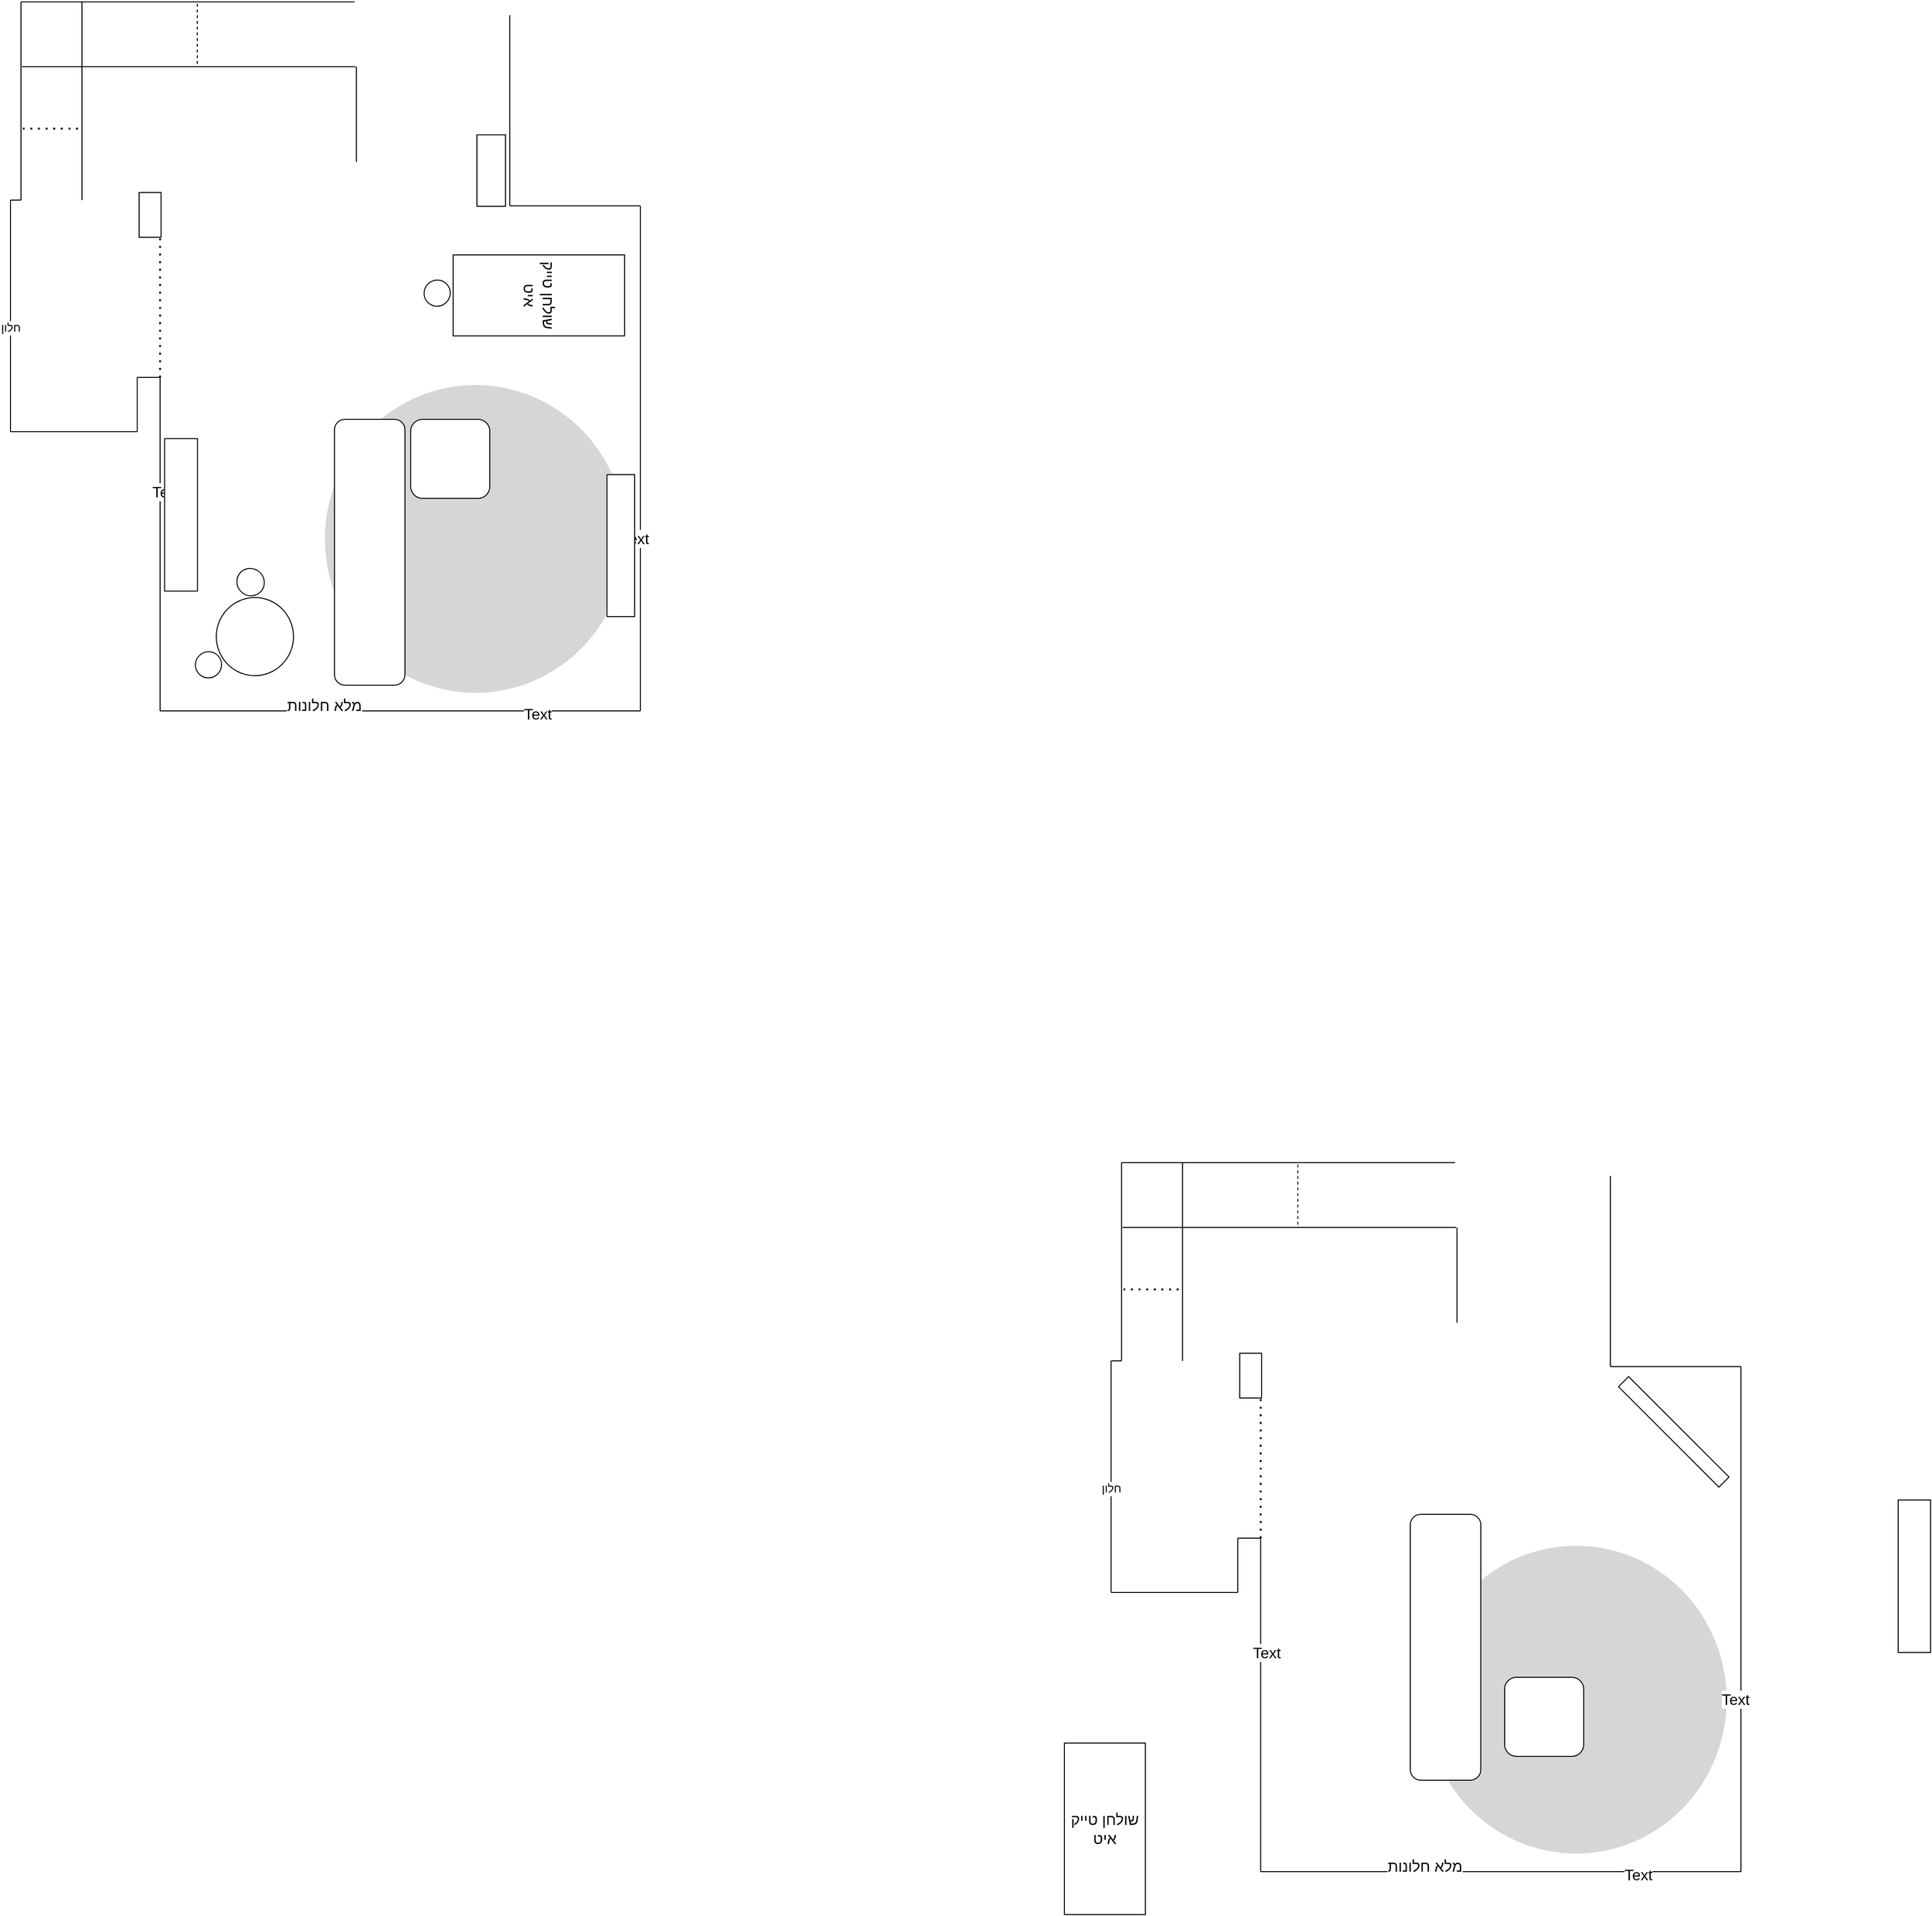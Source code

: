 <mxfile version="22.1.17" type="github">
  <diagram id="1IsKAp_z5Cbp1rZS8PP9" name="Page-1">
    <mxGraphModel dx="1268" dy="718" grid="0" gridSize="10" guides="1" tooltips="1" connect="1" arrows="1" fold="1" page="0" pageScale="1" pageWidth="827" pageHeight="1169" math="0" shadow="0">
      <root>
        <mxCell id="0" />
        <mxCell id="1" parent="0" />
        <mxCell id="WkrGRsVILk8Z9ovsLct5-10" value="" style="ellipse;whiteSpace=wrap;html=1;fontSize=16;strokeColor=none;fillColor=#D6D6D6;" vertex="1" parent="1">
          <mxGeometry x="-12" y="416" width="316" height="323" as="geometry" />
        </mxCell>
        <mxCell id="ZSqlHogMdSd6QK7gtKhj-2" value="" style="endArrow=none;html=1;rounded=0;fontSize=12;startSize=8;endSize=8;curved=1;" parent="1" edge="1">
          <mxGeometry width="50" height="50" relative="1" as="geometry">
            <mxPoint x="182" y="28" as="sourcePoint" />
            <mxPoint x="182" y="228" as="targetPoint" />
          </mxGeometry>
        </mxCell>
        <mxCell id="ZSqlHogMdSd6QK7gtKhj-4" value="" style="endArrow=none;html=1;rounded=0;fontSize=12;startSize=8;endSize=8;curved=1;" parent="1" edge="1">
          <mxGeometry width="50" height="50" relative="1" as="geometry">
            <mxPoint x="182" y="228" as="sourcePoint" />
            <mxPoint x="319" y="228" as="targetPoint" />
          </mxGeometry>
        </mxCell>
        <mxCell id="ZSqlHogMdSd6QK7gtKhj-5" value="" style="endArrow=none;html=1;rounded=0;fontSize=12;startSize=8;endSize=8;curved=1;" parent="1" edge="1">
          <mxGeometry width="50" height="50" relative="1" as="geometry">
            <mxPoint x="319" y="228" as="sourcePoint" />
            <mxPoint x="319" y="758" as="targetPoint" />
          </mxGeometry>
        </mxCell>
        <mxCell id="ZSqlHogMdSd6QK7gtKhj-6" value="Text" style="edgeLabel;html=1;align=center;verticalAlign=middle;resizable=0;points=[];fontSize=16;" parent="ZSqlHogMdSd6QK7gtKhj-5" vertex="1" connectable="0">
          <mxGeometry x="0.317" y="-6" relative="1" as="geometry">
            <mxPoint as="offset" />
          </mxGeometry>
        </mxCell>
        <mxCell id="ZSqlHogMdSd6QK7gtKhj-7" value="" style="endArrow=none;html=1;rounded=0;fontSize=12;startSize=8;endSize=8;curved=1;" parent="1" edge="1">
          <mxGeometry width="50" height="50" relative="1" as="geometry">
            <mxPoint x="319" y="758" as="sourcePoint" />
            <mxPoint x="-185" y="758" as="targetPoint" />
          </mxGeometry>
        </mxCell>
        <mxCell id="ZSqlHogMdSd6QK7gtKhj-8" value="מלא חלונות" style="edgeLabel;html=1;align=center;verticalAlign=middle;resizable=0;points=[];fontSize=16;" parent="ZSqlHogMdSd6QK7gtKhj-7" vertex="1" connectable="0">
          <mxGeometry x="0.317" y="-6" relative="1" as="geometry">
            <mxPoint as="offset" />
          </mxGeometry>
        </mxCell>
        <mxCell id="WkrGRsVILk8Z9ovsLct5-2" value="Text" style="edgeLabel;html=1;align=center;verticalAlign=middle;resizable=0;points=[];fontSize=16;" vertex="1" connectable="0" parent="ZSqlHogMdSd6QK7gtKhj-7">
          <mxGeometry x="-0.569" y="3" relative="1" as="geometry">
            <mxPoint as="offset" />
          </mxGeometry>
        </mxCell>
        <mxCell id="ZSqlHogMdSd6QK7gtKhj-9" value="" style="endArrow=none;html=1;rounded=0;fontSize=12;startSize=8;endSize=8;curved=1;" parent="1" edge="1">
          <mxGeometry width="50" height="50" relative="1" as="geometry">
            <mxPoint x="-185" y="758" as="sourcePoint" />
            <mxPoint x="-185" y="408" as="targetPoint" />
          </mxGeometry>
        </mxCell>
        <mxCell id="ZSqlHogMdSd6QK7gtKhj-10" value="Text" style="edgeLabel;html=1;align=center;verticalAlign=middle;resizable=0;points=[];fontSize=16;" parent="ZSqlHogMdSd6QK7gtKhj-9" vertex="1" connectable="0">
          <mxGeometry x="0.317" y="-6" relative="1" as="geometry">
            <mxPoint as="offset" />
          </mxGeometry>
        </mxCell>
        <mxCell id="ZSqlHogMdSd6QK7gtKhj-11" value="" style="endArrow=none;html=1;rounded=0;fontSize=12;startSize=8;endSize=8;curved=1;" parent="1" edge="1">
          <mxGeometry width="50" height="50" relative="1" as="geometry">
            <mxPoint x="-185" y="408" as="sourcePoint" />
            <mxPoint x="-209" y="408" as="targetPoint" />
          </mxGeometry>
        </mxCell>
        <mxCell id="ZSqlHogMdSd6QK7gtKhj-12" value="" style="endArrow=none;html=1;rounded=0;fontSize=12;startSize=8;endSize=8;curved=1;" parent="1" edge="1">
          <mxGeometry width="50" height="50" relative="1" as="geometry">
            <mxPoint x="-209" y="408" as="sourcePoint" />
            <mxPoint x="-209" y="465" as="targetPoint" />
          </mxGeometry>
        </mxCell>
        <mxCell id="ZSqlHogMdSd6QK7gtKhj-13" value="" style="endArrow=none;html=1;rounded=0;fontSize=12;startSize=8;endSize=8;curved=1;" parent="1" edge="1">
          <mxGeometry width="50" height="50" relative="1" as="geometry">
            <mxPoint x="-209" y="465" as="sourcePoint" />
            <mxPoint x="-342" y="465" as="targetPoint" />
          </mxGeometry>
        </mxCell>
        <mxCell id="ZSqlHogMdSd6QK7gtKhj-16" value="" style="endArrow=none;html=1;rounded=0;fontSize=12;startSize=8;endSize=8;curved=1;" parent="1" edge="1">
          <mxGeometry width="50" height="50" relative="1" as="geometry">
            <mxPoint x="-342" y="465" as="sourcePoint" />
            <mxPoint x="-342" y="412" as="targetPoint" />
          </mxGeometry>
        </mxCell>
        <mxCell id="ZSqlHogMdSd6QK7gtKhj-21" value="חלון" style="endArrow=none;html=1;rounded=0;fontSize=12;startSize=8;endSize=8;curved=1;" parent="1" edge="1">
          <mxGeometry width="50" height="50" relative="1" as="geometry">
            <mxPoint x="-342" y="412" as="sourcePoint" />
            <mxPoint x="-342" y="299" as="targetPoint" />
          </mxGeometry>
        </mxCell>
        <mxCell id="ZSqlHogMdSd6QK7gtKhj-22" value="" style="endArrow=none;html=1;rounded=0;fontSize=12;startSize=8;endSize=8;curved=1;" parent="1" edge="1">
          <mxGeometry width="50" height="50" relative="1" as="geometry">
            <mxPoint x="-331" y="222" as="sourcePoint" />
            <mxPoint x="-331" y="14" as="targetPoint" />
          </mxGeometry>
        </mxCell>
        <mxCell id="ZSqlHogMdSd6QK7gtKhj-24" value="" style="endArrow=none;html=1;rounded=0;fontSize=12;startSize=8;endSize=8;curved=1;" parent="1" edge="1">
          <mxGeometry width="50" height="50" relative="1" as="geometry">
            <mxPoint x="-342" y="299" as="sourcePoint" />
            <mxPoint x="-342" y="222" as="targetPoint" />
          </mxGeometry>
        </mxCell>
        <mxCell id="ZSqlHogMdSd6QK7gtKhj-25" value="" style="endArrow=none;html=1;rounded=0;fontSize=12;startSize=8;endSize=8;curved=1;" parent="1" edge="1">
          <mxGeometry width="50" height="50" relative="1" as="geometry">
            <mxPoint x="-342" y="222" as="sourcePoint" />
            <mxPoint x="-331" y="222" as="targetPoint" />
          </mxGeometry>
        </mxCell>
        <mxCell id="ZSqlHogMdSd6QK7gtKhj-26" value="" style="endArrow=none;html=1;rounded=0;fontSize=12;startSize=8;endSize=8;curved=1;" parent="1" edge="1">
          <mxGeometry width="50" height="50" relative="1" as="geometry">
            <mxPoint x="-331" y="14" as="sourcePoint" />
            <mxPoint x="19" y="14" as="targetPoint" />
          </mxGeometry>
        </mxCell>
        <mxCell id="ZSqlHogMdSd6QK7gtKhj-28" value="" style="endArrow=none;html=1;rounded=0;fontSize=12;startSize=8;endSize=8;curved=1;" parent="1" edge="1">
          <mxGeometry width="50" height="50" relative="1" as="geometry">
            <mxPoint x="-330" y="82" as="sourcePoint" />
            <mxPoint x="20" y="82" as="targetPoint" />
          </mxGeometry>
        </mxCell>
        <mxCell id="ZSqlHogMdSd6QK7gtKhj-29" value="" style="endArrow=none;dashed=1;html=1;rounded=0;fontSize=12;startSize=8;endSize=8;curved=1;" parent="1" edge="1">
          <mxGeometry width="50" height="50" relative="1" as="geometry">
            <mxPoint x="-146" y="79" as="sourcePoint" />
            <mxPoint x="-146" y="13" as="targetPoint" />
          </mxGeometry>
        </mxCell>
        <mxCell id="ZSqlHogMdSd6QK7gtKhj-31" value="" style="endArrow=none;html=1;rounded=0;fontSize=12;startSize=8;endSize=8;curved=1;" parent="1" edge="1">
          <mxGeometry width="50" height="50" relative="1" as="geometry">
            <mxPoint x="-267" y="222" as="sourcePoint" />
            <mxPoint x="-267" y="14" as="targetPoint" />
          </mxGeometry>
        </mxCell>
        <mxCell id="ZSqlHogMdSd6QK7gtKhj-32" value="" style="endArrow=none;dashed=1;html=1;dashPattern=1 3;strokeWidth=2;rounded=0;fontSize=12;startSize=8;endSize=8;curved=1;" parent="1" edge="1">
          <mxGeometry width="50" height="50" relative="1" as="geometry">
            <mxPoint x="-329" y="147" as="sourcePoint" />
            <mxPoint x="-267" y="147" as="targetPoint" />
          </mxGeometry>
        </mxCell>
        <mxCell id="ZSqlHogMdSd6QK7gtKhj-34" value="" style="rounded=0;whiteSpace=wrap;html=1;fontSize=16;" parent="1" vertex="1">
          <mxGeometry x="-207" y="214" width="23" height="47" as="geometry" />
        </mxCell>
        <mxCell id="ZSqlHogMdSd6QK7gtKhj-35" value="" style="endArrow=none;dashed=1;html=1;dashPattern=1 3;strokeWidth=2;rounded=0;fontSize=12;startSize=8;endSize=8;curved=1;" parent="1" edge="1">
          <mxGeometry width="50" height="50" relative="1" as="geometry">
            <mxPoint x="-185" y="408" as="sourcePoint" />
            <mxPoint x="-185" y="258" as="targetPoint" />
          </mxGeometry>
        </mxCell>
        <mxCell id="ZSqlHogMdSd6QK7gtKhj-36" value="" style="endArrow=none;html=1;rounded=0;fontSize=12;startSize=8;endSize=8;curved=1;" parent="1" edge="1">
          <mxGeometry width="50" height="50" relative="1" as="geometry">
            <mxPoint x="21" y="182" as="sourcePoint" />
            <mxPoint x="21" y="82" as="targetPoint" />
          </mxGeometry>
        </mxCell>
        <mxCell id="WkrGRsVILk8Z9ovsLct5-3" value="שולחן טייק איט" style="rounded=0;whiteSpace=wrap;html=1;fontSize=16;rotation=90;" vertex="1" parent="1">
          <mxGeometry x="170" y="232" width="85" height="180" as="geometry" />
        </mxCell>
        <mxCell id="WkrGRsVILk8Z9ovsLct5-4" value="" style="rounded=0;whiteSpace=wrap;html=1;fontSize=16;" vertex="1" parent="1">
          <mxGeometry x="284" y="510" width="29" height="149" as="geometry" />
        </mxCell>
        <mxCell id="WkrGRsVILk8Z9ovsLct5-7" value="" style="rounded=1;whiteSpace=wrap;html=1;fontSize=16;" vertex="1" parent="1">
          <mxGeometry x="-2" y="452" width="74" height="279" as="geometry" />
        </mxCell>
        <mxCell id="WkrGRsVILk8Z9ovsLct5-8" value="" style="rounded=1;whiteSpace=wrap;html=1;fontSize=16;rotation=0;" vertex="1" parent="1">
          <mxGeometry x="78" y="452" width="83" height="83" as="geometry" />
        </mxCell>
        <mxCell id="WkrGRsVILk8Z9ovsLct5-9" value="" style="rounded=0;whiteSpace=wrap;html=1;fontSize=16;rotation=90;" vertex="1" parent="1">
          <mxGeometry x="-243" y="535" width="160" height="34.5" as="geometry" />
        </mxCell>
        <mxCell id="WkrGRsVILk8Z9ovsLct5-13" value="" style="ellipse;whiteSpace=wrap;html=1;fontSize=16;strokeColor=none;fillColor=#D6D6D6;" vertex="1" parent="1">
          <mxGeometry x="1143" y="1634" width="316" height="323" as="geometry" />
        </mxCell>
        <mxCell id="WkrGRsVILk8Z9ovsLct5-14" value="" style="endArrow=none;html=1;rounded=0;fontSize=12;startSize=8;endSize=8;curved=1;" edge="1" parent="1">
          <mxGeometry width="50" height="50" relative="1" as="geometry">
            <mxPoint x="1337" y="1246" as="sourcePoint" />
            <mxPoint x="1337" y="1446" as="targetPoint" />
          </mxGeometry>
        </mxCell>
        <mxCell id="WkrGRsVILk8Z9ovsLct5-15" value="" style="endArrow=none;html=1;rounded=0;fontSize=12;startSize=8;endSize=8;curved=1;" edge="1" parent="1">
          <mxGeometry width="50" height="50" relative="1" as="geometry">
            <mxPoint x="1337" y="1446" as="sourcePoint" />
            <mxPoint x="1474" y="1446" as="targetPoint" />
          </mxGeometry>
        </mxCell>
        <mxCell id="WkrGRsVILk8Z9ovsLct5-16" value="" style="endArrow=none;html=1;rounded=0;fontSize=12;startSize=8;endSize=8;curved=1;" edge="1" parent="1">
          <mxGeometry width="50" height="50" relative="1" as="geometry">
            <mxPoint x="1474" y="1446" as="sourcePoint" />
            <mxPoint x="1474" y="1976" as="targetPoint" />
          </mxGeometry>
        </mxCell>
        <mxCell id="WkrGRsVILk8Z9ovsLct5-17" value="Text" style="edgeLabel;html=1;align=center;verticalAlign=middle;resizable=0;points=[];fontSize=16;" vertex="1" connectable="0" parent="WkrGRsVILk8Z9ovsLct5-16">
          <mxGeometry x="0.317" y="-6" relative="1" as="geometry">
            <mxPoint as="offset" />
          </mxGeometry>
        </mxCell>
        <mxCell id="WkrGRsVILk8Z9ovsLct5-18" value="" style="endArrow=none;html=1;rounded=0;fontSize=12;startSize=8;endSize=8;curved=1;" edge="1" parent="1">
          <mxGeometry width="50" height="50" relative="1" as="geometry">
            <mxPoint x="1474" y="1976" as="sourcePoint" />
            <mxPoint x="970" y="1976" as="targetPoint" />
          </mxGeometry>
        </mxCell>
        <mxCell id="WkrGRsVILk8Z9ovsLct5-19" value="מלא חלונות" style="edgeLabel;html=1;align=center;verticalAlign=middle;resizable=0;points=[];fontSize=16;" vertex="1" connectable="0" parent="WkrGRsVILk8Z9ovsLct5-18">
          <mxGeometry x="0.317" y="-6" relative="1" as="geometry">
            <mxPoint as="offset" />
          </mxGeometry>
        </mxCell>
        <mxCell id="WkrGRsVILk8Z9ovsLct5-20" value="Text" style="edgeLabel;html=1;align=center;verticalAlign=middle;resizable=0;points=[];fontSize=16;" vertex="1" connectable="0" parent="WkrGRsVILk8Z9ovsLct5-18">
          <mxGeometry x="-0.569" y="3" relative="1" as="geometry">
            <mxPoint as="offset" />
          </mxGeometry>
        </mxCell>
        <mxCell id="WkrGRsVILk8Z9ovsLct5-21" value="" style="endArrow=none;html=1;rounded=0;fontSize=12;startSize=8;endSize=8;curved=1;" edge="1" parent="1">
          <mxGeometry width="50" height="50" relative="1" as="geometry">
            <mxPoint x="970" y="1976" as="sourcePoint" />
            <mxPoint x="970" y="1626" as="targetPoint" />
          </mxGeometry>
        </mxCell>
        <mxCell id="WkrGRsVILk8Z9ovsLct5-22" value="Text" style="edgeLabel;html=1;align=center;verticalAlign=middle;resizable=0;points=[];fontSize=16;" vertex="1" connectable="0" parent="WkrGRsVILk8Z9ovsLct5-21">
          <mxGeometry x="0.317" y="-6" relative="1" as="geometry">
            <mxPoint as="offset" />
          </mxGeometry>
        </mxCell>
        <mxCell id="WkrGRsVILk8Z9ovsLct5-23" value="" style="endArrow=none;html=1;rounded=0;fontSize=12;startSize=8;endSize=8;curved=1;" edge="1" parent="1">
          <mxGeometry width="50" height="50" relative="1" as="geometry">
            <mxPoint x="970" y="1626" as="sourcePoint" />
            <mxPoint x="946" y="1626" as="targetPoint" />
          </mxGeometry>
        </mxCell>
        <mxCell id="WkrGRsVILk8Z9ovsLct5-24" value="" style="endArrow=none;html=1;rounded=0;fontSize=12;startSize=8;endSize=8;curved=1;" edge="1" parent="1">
          <mxGeometry width="50" height="50" relative="1" as="geometry">
            <mxPoint x="946" y="1626" as="sourcePoint" />
            <mxPoint x="946" y="1683" as="targetPoint" />
          </mxGeometry>
        </mxCell>
        <mxCell id="WkrGRsVILk8Z9ovsLct5-25" value="" style="endArrow=none;html=1;rounded=0;fontSize=12;startSize=8;endSize=8;curved=1;" edge="1" parent="1">
          <mxGeometry width="50" height="50" relative="1" as="geometry">
            <mxPoint x="946" y="1683" as="sourcePoint" />
            <mxPoint x="813" y="1683" as="targetPoint" />
          </mxGeometry>
        </mxCell>
        <mxCell id="WkrGRsVILk8Z9ovsLct5-26" value="" style="endArrow=none;html=1;rounded=0;fontSize=12;startSize=8;endSize=8;curved=1;" edge="1" parent="1">
          <mxGeometry width="50" height="50" relative="1" as="geometry">
            <mxPoint x="813" y="1683" as="sourcePoint" />
            <mxPoint x="813" y="1630" as="targetPoint" />
          </mxGeometry>
        </mxCell>
        <mxCell id="WkrGRsVILk8Z9ovsLct5-27" value="חלון" style="endArrow=none;html=1;rounded=0;fontSize=12;startSize=8;endSize=8;curved=1;" edge="1" parent="1">
          <mxGeometry width="50" height="50" relative="1" as="geometry">
            <mxPoint x="813" y="1630" as="sourcePoint" />
            <mxPoint x="813" y="1517" as="targetPoint" />
          </mxGeometry>
        </mxCell>
        <mxCell id="WkrGRsVILk8Z9ovsLct5-28" value="" style="endArrow=none;html=1;rounded=0;fontSize=12;startSize=8;endSize=8;curved=1;" edge="1" parent="1">
          <mxGeometry width="50" height="50" relative="1" as="geometry">
            <mxPoint x="824" y="1440" as="sourcePoint" />
            <mxPoint x="824" y="1232" as="targetPoint" />
          </mxGeometry>
        </mxCell>
        <mxCell id="WkrGRsVILk8Z9ovsLct5-29" value="" style="endArrow=none;html=1;rounded=0;fontSize=12;startSize=8;endSize=8;curved=1;" edge="1" parent="1">
          <mxGeometry width="50" height="50" relative="1" as="geometry">
            <mxPoint x="813" y="1517" as="sourcePoint" />
            <mxPoint x="813" y="1440" as="targetPoint" />
          </mxGeometry>
        </mxCell>
        <mxCell id="WkrGRsVILk8Z9ovsLct5-30" value="" style="endArrow=none;html=1;rounded=0;fontSize=12;startSize=8;endSize=8;curved=1;" edge="1" parent="1">
          <mxGeometry width="50" height="50" relative="1" as="geometry">
            <mxPoint x="813" y="1440" as="sourcePoint" />
            <mxPoint x="824" y="1440" as="targetPoint" />
          </mxGeometry>
        </mxCell>
        <mxCell id="WkrGRsVILk8Z9ovsLct5-31" value="" style="endArrow=none;html=1;rounded=0;fontSize=12;startSize=8;endSize=8;curved=1;" edge="1" parent="1">
          <mxGeometry width="50" height="50" relative="1" as="geometry">
            <mxPoint x="824" y="1232" as="sourcePoint" />
            <mxPoint x="1174" y="1232" as="targetPoint" />
          </mxGeometry>
        </mxCell>
        <mxCell id="WkrGRsVILk8Z9ovsLct5-32" value="" style="endArrow=none;html=1;rounded=0;fontSize=12;startSize=8;endSize=8;curved=1;" edge="1" parent="1">
          <mxGeometry width="50" height="50" relative="1" as="geometry">
            <mxPoint x="825" y="1300" as="sourcePoint" />
            <mxPoint x="1175" y="1300" as="targetPoint" />
          </mxGeometry>
        </mxCell>
        <mxCell id="WkrGRsVILk8Z9ovsLct5-33" value="" style="endArrow=none;dashed=1;html=1;rounded=0;fontSize=12;startSize=8;endSize=8;curved=1;" edge="1" parent="1">
          <mxGeometry width="50" height="50" relative="1" as="geometry">
            <mxPoint x="1009" y="1297" as="sourcePoint" />
            <mxPoint x="1009" y="1231" as="targetPoint" />
          </mxGeometry>
        </mxCell>
        <mxCell id="WkrGRsVILk8Z9ovsLct5-34" value="" style="endArrow=none;html=1;rounded=0;fontSize=12;startSize=8;endSize=8;curved=1;" edge="1" parent="1">
          <mxGeometry width="50" height="50" relative="1" as="geometry">
            <mxPoint x="888" y="1440" as="sourcePoint" />
            <mxPoint x="888" y="1232" as="targetPoint" />
          </mxGeometry>
        </mxCell>
        <mxCell id="WkrGRsVILk8Z9ovsLct5-35" value="" style="endArrow=none;dashed=1;html=1;dashPattern=1 3;strokeWidth=2;rounded=0;fontSize=12;startSize=8;endSize=8;curved=1;" edge="1" parent="1">
          <mxGeometry width="50" height="50" relative="1" as="geometry">
            <mxPoint x="826" y="1365" as="sourcePoint" />
            <mxPoint x="888" y="1365" as="targetPoint" />
          </mxGeometry>
        </mxCell>
        <mxCell id="WkrGRsVILk8Z9ovsLct5-36" value="" style="rounded=0;whiteSpace=wrap;html=1;fontSize=16;" vertex="1" parent="1">
          <mxGeometry x="948" y="1432" width="23" height="47" as="geometry" />
        </mxCell>
        <mxCell id="WkrGRsVILk8Z9ovsLct5-37" value="" style="endArrow=none;dashed=1;html=1;dashPattern=1 3;strokeWidth=2;rounded=0;fontSize=12;startSize=8;endSize=8;curved=1;" edge="1" parent="1">
          <mxGeometry width="50" height="50" relative="1" as="geometry">
            <mxPoint x="970" y="1626" as="sourcePoint" />
            <mxPoint x="970" y="1476" as="targetPoint" />
          </mxGeometry>
        </mxCell>
        <mxCell id="WkrGRsVILk8Z9ovsLct5-38" value="" style="endArrow=none;html=1;rounded=0;fontSize=12;startSize=8;endSize=8;curved=1;" edge="1" parent="1">
          <mxGeometry width="50" height="50" relative="1" as="geometry">
            <mxPoint x="1176" y="1400" as="sourcePoint" />
            <mxPoint x="1176" y="1300" as="targetPoint" />
          </mxGeometry>
        </mxCell>
        <mxCell id="WkrGRsVILk8Z9ovsLct5-39" value="שולחן טייק איט" style="rounded=0;whiteSpace=wrap;html=1;fontSize=16;rotation=0;" vertex="1" parent="1">
          <mxGeometry x="764" y="1841" width="85" height="180" as="geometry" />
        </mxCell>
        <mxCell id="WkrGRsVILk8Z9ovsLct5-40" value="" style="rounded=0;whiteSpace=wrap;html=1;fontSize=16;rotation=-45;" vertex="1" parent="1">
          <mxGeometry x="1396" y="1440" width="15" height="149" as="geometry" />
        </mxCell>
        <mxCell id="WkrGRsVILk8Z9ovsLct5-41" value="" style="rounded=1;whiteSpace=wrap;html=1;fontSize=16;" vertex="1" parent="1">
          <mxGeometry x="1127" y="1601" width="74" height="279" as="geometry" />
        </mxCell>
        <mxCell id="WkrGRsVILk8Z9ovsLct5-42" value="" style="rounded=1;whiteSpace=wrap;html=1;fontSize=16;rotation=0;" vertex="1" parent="1">
          <mxGeometry x="1226" y="1772" width="83" height="83" as="geometry" />
        </mxCell>
        <mxCell id="WkrGRsVILk8Z9ovsLct5-43" value="" style="rounded=0;whiteSpace=wrap;html=1;fontSize=16;rotation=90;" vertex="1" parent="1">
          <mxGeometry x="1576" y="1649" width="160" height="34" as="geometry" />
        </mxCell>
        <mxCell id="WkrGRsVILk8Z9ovsLct5-46" value="" style="ellipse;whiteSpace=wrap;html=1;fontSize=16;" vertex="1" parent="1">
          <mxGeometry x="-126" y="639" width="81" height="82" as="geometry" />
        </mxCell>
        <mxCell id="WkrGRsVILk8Z9ovsLct5-48" value="" style="ellipse;whiteSpace=wrap;html=1;fontSize=16;rotation=-225;" vertex="1" parent="1">
          <mxGeometry x="-148" y="695.96" width="27.59" height="27.24" as="geometry" />
        </mxCell>
        <mxCell id="WkrGRsVILk8Z9ovsLct5-49" value="" style="ellipse;whiteSpace=wrap;html=1;fontSize=16;rotation=-225;" vertex="1" parent="1">
          <mxGeometry x="-104.15" y="608.21" width="28.26" height="29.22" as="geometry" />
        </mxCell>
        <mxCell id="WkrGRsVILk8Z9ovsLct5-52" value="" style="rounded=0;whiteSpace=wrap;html=1;fontSize=16;rotation=90;" vertex="1" parent="1">
          <mxGeometry x="125" y="176" width="75" height="30" as="geometry" />
        </mxCell>
        <mxCell id="WkrGRsVILk8Z9ovsLct5-53" value="" style="ellipse;whiteSpace=wrap;html=1;fontSize=16;rotation=-225;" vertex="1" parent="1">
          <mxGeometry x="92.0" y="305.995" width="27.59" height="27.24" as="geometry" />
        </mxCell>
      </root>
    </mxGraphModel>
  </diagram>
</mxfile>
